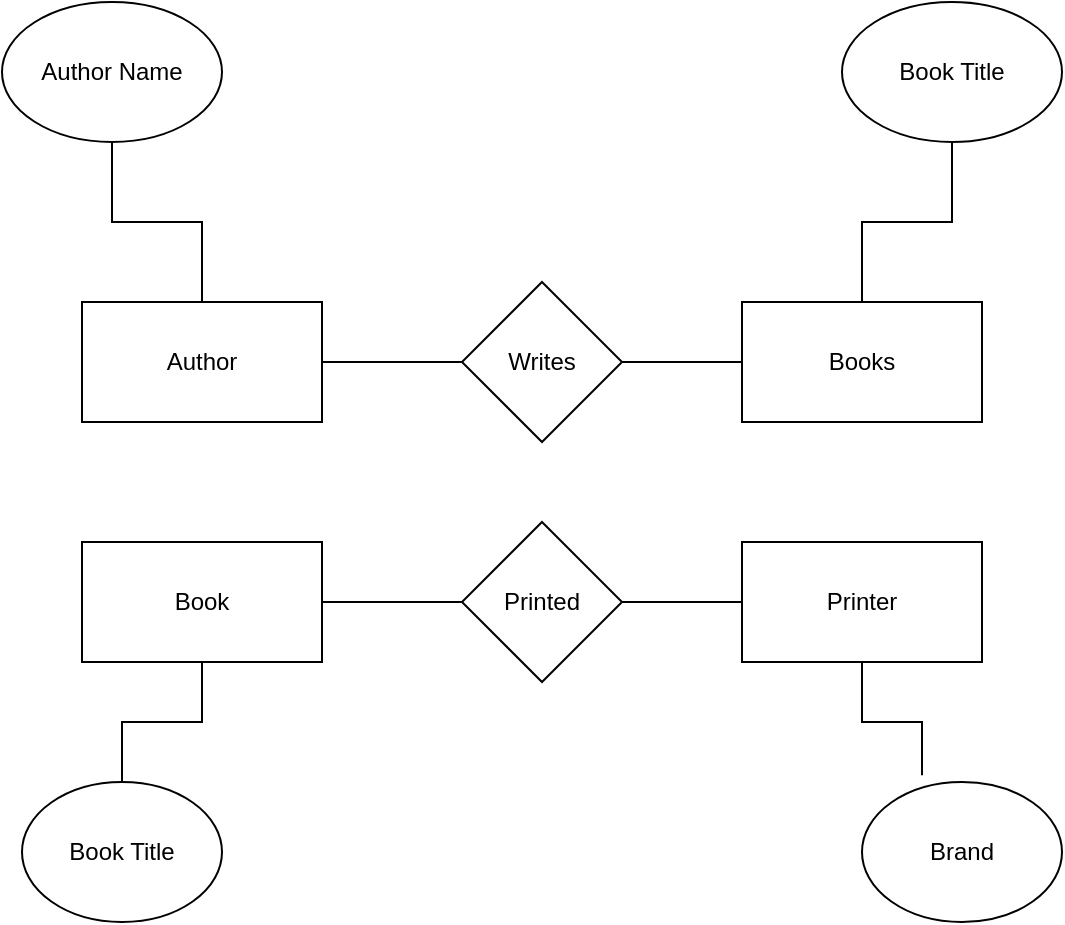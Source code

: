 <mxfile>
    <diagram id="817kdsJR-PLvhRJckthp" name="Page-1">
        <mxGraphModel dx="687" dy="479" grid="1" gridSize="10" guides="1" tooltips="1" connect="1" arrows="1" fold="1" page="1" pageScale="1" pageWidth="850" pageHeight="1100" math="0" shadow="0">
            <root>
                <mxCell id="0"/>
                <mxCell id="1" parent="0"/>
                <mxCell id="13" value="" style="group" vertex="1" connectable="0" parent="1">
                    <mxGeometry x="140" y="180" width="450" height="200" as="geometry"/>
                </mxCell>
                <mxCell id="2" value="Author" style="rounded=0;whiteSpace=wrap;html=1;" vertex="1" parent="13">
                    <mxGeometry y="10" width="120" height="60" as="geometry"/>
                </mxCell>
                <mxCell id="3" value="Writes" style="rhombus;whiteSpace=wrap;html=1;" vertex="1" parent="13">
                    <mxGeometry x="190" width="80" height="80" as="geometry"/>
                </mxCell>
                <mxCell id="4" value="Books" style="rounded=0;whiteSpace=wrap;html=1;" vertex="1" parent="13">
                    <mxGeometry x="330" y="10" width="120" height="60" as="geometry"/>
                </mxCell>
                <mxCell id="7" value="Book" style="rounded=0;whiteSpace=wrap;html=1;" vertex="1" parent="13">
                    <mxGeometry y="130" width="120" height="60" as="geometry"/>
                </mxCell>
                <mxCell id="8" value="Printed" style="rhombus;whiteSpace=wrap;html=1;" vertex="1" parent="13">
                    <mxGeometry x="190" y="120" width="80" height="80" as="geometry"/>
                </mxCell>
                <mxCell id="10" value="Printer" style="rounded=0;whiteSpace=wrap;html=1;" vertex="1" parent="13">
                    <mxGeometry x="330" y="130" width="120" height="60" as="geometry"/>
                </mxCell>
                <mxCell id="6" style="edgeStyle=orthogonalEdgeStyle;rounded=0;orthogonalLoop=1;jettySize=auto;html=1;entryX=0;entryY=0.5;entryDx=0;entryDy=0;endArrow=none;endFill=0;" edge="1" parent="13" source="2" target="3">
                    <mxGeometry relative="1" as="geometry"/>
                </mxCell>
                <mxCell id="5" style="edgeStyle=orthogonalEdgeStyle;rounded=0;orthogonalLoop=1;jettySize=auto;html=1;entryX=0;entryY=0.5;entryDx=0;entryDy=0;endArrow=none;endFill=0;" edge="1" parent="13" source="3" target="4">
                    <mxGeometry relative="1" as="geometry"/>
                </mxCell>
                <mxCell id="11" style="edgeStyle=orthogonalEdgeStyle;rounded=0;orthogonalLoop=1;jettySize=auto;html=1;exitX=1;exitY=0.5;exitDx=0;exitDy=0;endArrow=none;endFill=0;" edge="1" parent="13" source="7" target="8">
                    <mxGeometry relative="1" as="geometry"/>
                </mxCell>
                <mxCell id="12" style="edgeStyle=orthogonalEdgeStyle;rounded=0;orthogonalLoop=1;jettySize=auto;html=1;entryX=0;entryY=0.5;entryDx=0;entryDy=0;endArrow=none;endFill=0;" edge="1" parent="13" source="8" target="10">
                    <mxGeometry relative="1" as="geometry"/>
                </mxCell>
                <mxCell id="15" value="Author Name" style="ellipse;whiteSpace=wrap;html=1;" vertex="1" parent="1">
                    <mxGeometry x="100" y="40" width="110" height="70" as="geometry"/>
                </mxCell>
                <mxCell id="16" style="edgeStyle=orthogonalEdgeStyle;rounded=0;orthogonalLoop=1;jettySize=auto;html=1;entryX=0.5;entryY=1;entryDx=0;entryDy=0;endArrow=none;endFill=0;" edge="1" parent="1" source="2" target="15">
                    <mxGeometry relative="1" as="geometry"/>
                </mxCell>
                <mxCell id="17" value="Book Title" style="ellipse;whiteSpace=wrap;html=1;" vertex="1" parent="1">
                    <mxGeometry x="520" y="40" width="110" height="70" as="geometry"/>
                </mxCell>
                <mxCell id="18" style="edgeStyle=orthogonalEdgeStyle;rounded=0;orthogonalLoop=1;jettySize=auto;html=1;entryX=0.5;entryY=1;entryDx=0;entryDy=0;endArrow=none;endFill=0;" edge="1" parent="1" source="4" target="17">
                    <mxGeometry relative="1" as="geometry"/>
                </mxCell>
                <mxCell id="19" value="Brand" style="ellipse;whiteSpace=wrap;html=1;" vertex="1" parent="1">
                    <mxGeometry x="530" y="430" width="100" height="70" as="geometry"/>
                </mxCell>
                <mxCell id="20" style="edgeStyle=orthogonalEdgeStyle;rounded=0;orthogonalLoop=1;jettySize=auto;html=1;exitX=0.5;exitY=1;exitDx=0;exitDy=0;entryX=0.3;entryY=-0.049;entryDx=0;entryDy=0;entryPerimeter=0;endArrow=none;endFill=0;" edge="1" parent="1" source="10" target="19">
                    <mxGeometry relative="1" as="geometry"/>
                </mxCell>
                <mxCell id="21" value="Book Title" style="ellipse;whiteSpace=wrap;html=1;" vertex="1" parent="1">
                    <mxGeometry x="110" y="430" width="100" height="70" as="geometry"/>
                </mxCell>
                <mxCell id="22" style="edgeStyle=orthogonalEdgeStyle;rounded=0;orthogonalLoop=1;jettySize=auto;html=1;exitX=0.5;exitY=1;exitDx=0;exitDy=0;endArrow=none;endFill=0;" edge="1" parent="1" source="7" target="21">
                    <mxGeometry relative="1" as="geometry"/>
                </mxCell>
            </root>
        </mxGraphModel>
    </diagram>
</mxfile>